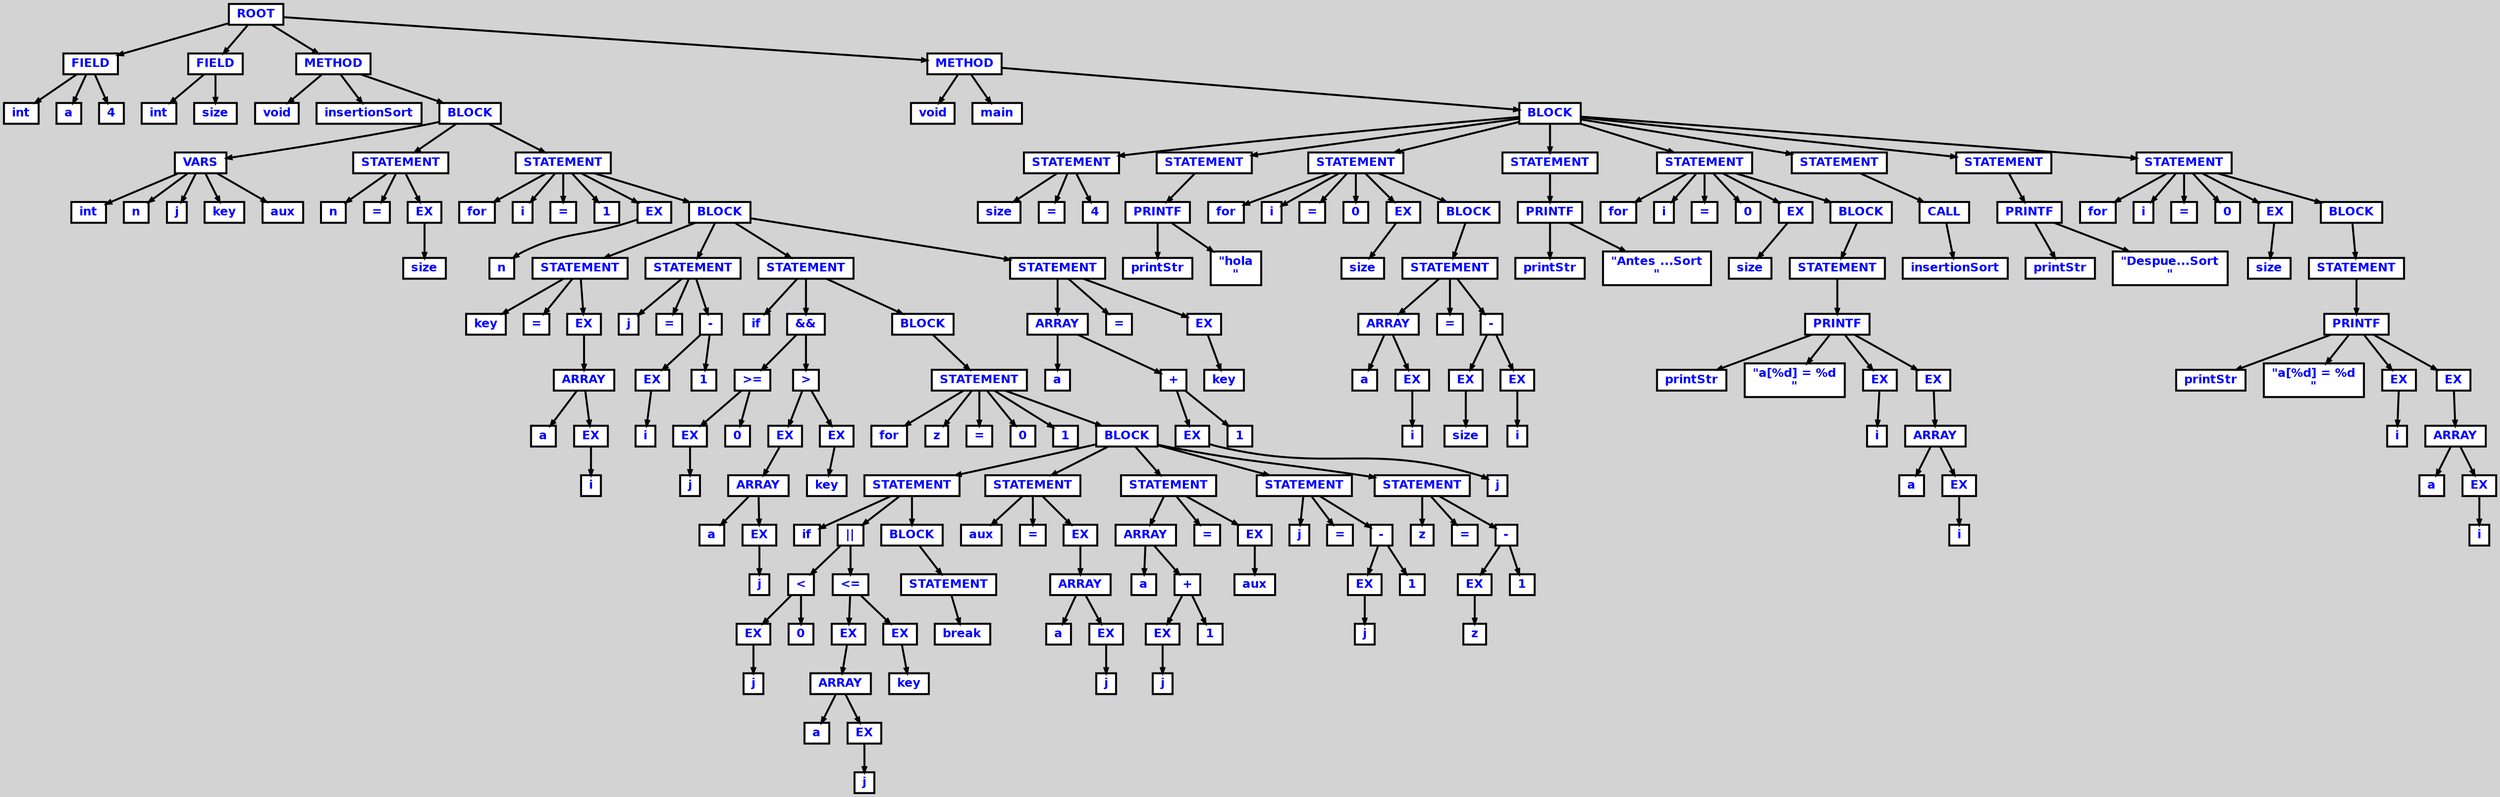 digraph {

	ordering=out;
	ranksep=.4;
	bgcolor="lightgrey"; node [shape=box, fixedsize=false, fontsize=12, fontname="Helvetica-bold", fontcolor="blue"
		width=.25, height=.25, color="black", fillcolor="white", style="filled, solid, bold"];
	edge [arrowsize=.5, color="black", style="bold"]

  n0 [label="ROOT"];
  n1 [label="FIELD"];
  n1 [label="FIELD"];
  n2 [label="int"];
  n3 [label="a"];
  n4 [label="4"];
  n5 [label="FIELD"];
  n5 [label="FIELD"];
  n6 [label="int"];
  n7 [label="size"];
  n8 [label="METHOD"];
  n8 [label="METHOD"];
  n9 [label="void"];
  n10 [label="insertionSort"];
  n11 [label="BLOCK"];
  n11 [label="BLOCK"];
  n12 [label="VARS"];
  n12 [label="VARS"];
  n13 [label="int"];
  n14 [label="n"];
  n15 [label="j"];
  n16 [label="key"];
  n17 [label="aux"];
  n18 [label="STATEMENT"];
  n18 [label="STATEMENT"];
  n19 [label="n"];
  n20 [label="="];
  n21 [label="EX"];
  n21 [label="EX"];
  n22 [label="size"];
  n23 [label="STATEMENT"];
  n23 [label="STATEMENT"];
  n24 [label="for"];
  n25 [label="i"];
  n26 [label="="];
  n27 [label="1"];
  n28 [label="EX"];
  n28 [label="EX"];
  n29 [label="n"];
  n30 [label="BLOCK"];
  n30 [label="BLOCK"];
  n31 [label="STATEMENT"];
  n31 [label="STATEMENT"];
  n32 [label="key"];
  n33 [label="="];
  n34 [label="EX"];
  n34 [label="EX"];
  n35 [label="ARRAY"];
  n35 [label="ARRAY"];
  n36 [label="a"];
  n37 [label="EX"];
  n37 [label="EX"];
  n38 [label="i"];
  n39 [label="STATEMENT"];
  n39 [label="STATEMENT"];
  n40 [label="j"];
  n41 [label="="];
  n42 [label="-"];
  n42 [label="-"];
  n43 [label="EX"];
  n43 [label="EX"];
  n44 [label="i"];
  n45 [label="1"];
  n46 [label="STATEMENT"];
  n46 [label="STATEMENT"];
  n47 [label="if"];
  n48 [label="&&"];
  n48 [label="&&"];
  n49 [label=">="];
  n49 [label=">="];
  n50 [label="EX"];
  n50 [label="EX"];
  n51 [label="j"];
  n52 [label="0"];
  n53 [label=">"];
  n53 [label=">"];
  n54 [label="EX"];
  n54 [label="EX"];
  n55 [label="ARRAY"];
  n55 [label="ARRAY"];
  n56 [label="a"];
  n57 [label="EX"];
  n57 [label="EX"];
  n58 [label="j"];
  n59 [label="EX"];
  n59 [label="EX"];
  n60 [label="key"];
  n61 [label="BLOCK"];
  n61 [label="BLOCK"];
  n62 [label="STATEMENT"];
  n62 [label="STATEMENT"];
  n63 [label="for"];
  n64 [label="z"];
  n65 [label="="];
  n66 [label="0"];
  n67 [label="1"];
  n68 [label="BLOCK"];
  n68 [label="BLOCK"];
  n69 [label="STATEMENT"];
  n69 [label="STATEMENT"];
  n70 [label="if"];
  n71 [label="||"];
  n71 [label="||"];
  n72 [label="<"];
  n72 [label="<"];
  n73 [label="EX"];
  n73 [label="EX"];
  n74 [label="j"];
  n75 [label="0"];
  n76 [label="<="];
  n76 [label="<="];
  n77 [label="EX"];
  n77 [label="EX"];
  n78 [label="ARRAY"];
  n78 [label="ARRAY"];
  n79 [label="a"];
  n80 [label="EX"];
  n80 [label="EX"];
  n81 [label="j"];
  n82 [label="EX"];
  n82 [label="EX"];
  n83 [label="key"];
  n84 [label="BLOCK"];
  n84 [label="BLOCK"];
  n85 [label="STATEMENT"];
  n85 [label="STATEMENT"];
  n86 [label="break"];
  n87 [label="STATEMENT"];
  n87 [label="STATEMENT"];
  n88 [label="aux"];
  n89 [label="="];
  n90 [label="EX"];
  n90 [label="EX"];
  n91 [label="ARRAY"];
  n91 [label="ARRAY"];
  n92 [label="a"];
  n93 [label="EX"];
  n93 [label="EX"];
  n94 [label="j"];
  n95 [label="STATEMENT"];
  n95 [label="STATEMENT"];
  n96 [label="ARRAY"];
  n96 [label="ARRAY"];
  n97 [label="a"];
  n98 [label="+"];
  n98 [label="+"];
  n99 [label="EX"];
  n99 [label="EX"];
  n100 [label="j"];
  n101 [label="1"];
  n102 [label="="];
  n103 [label="EX"];
  n103 [label="EX"];
  n104 [label="aux"];
  n105 [label="STATEMENT"];
  n105 [label="STATEMENT"];
  n106 [label="j"];
  n107 [label="="];
  n108 [label="-"];
  n108 [label="-"];
  n109 [label="EX"];
  n109 [label="EX"];
  n110 [label="j"];
  n111 [label="1"];
  n112 [label="STATEMENT"];
  n112 [label="STATEMENT"];
  n113 [label="z"];
  n114 [label="="];
  n115 [label="-"];
  n115 [label="-"];
  n116 [label="EX"];
  n116 [label="EX"];
  n117 [label="z"];
  n118 [label="1"];
  n119 [label="STATEMENT"];
  n119 [label="STATEMENT"];
  n120 [label="ARRAY"];
  n120 [label="ARRAY"];
  n121 [label="a"];
  n122 [label="+"];
  n122 [label="+"];
  n123 [label="EX"];
  n123 [label="EX"];
  n124 [label="j"];
  n125 [label="1"];
  n126 [label="="];
  n127 [label="EX"];
  n127 [label="EX"];
  n128 [label="key"];
  n129 [label="METHOD"];
  n129 [label="METHOD"];
  n130 [label="void"];
  n131 [label="main"];
  n132 [label="BLOCK"];
  n132 [label="BLOCK"];
  n133 [label="STATEMENT"];
  n133 [label="STATEMENT"];
  n134 [label="size"];
  n135 [label="="];
  n136 [label="4"];
  n137 [label="STATEMENT"];
  n137 [label="STATEMENT"];
  n138 [label="PRINTF"];
  n138 [label="PRINTF"];
  n139 [label="printStr"];
  n140 [label="\"hola\n\""];
  n141 [label="STATEMENT"];
  n141 [label="STATEMENT"];
  n142 [label="for"];
  n143 [label="i"];
  n144 [label="="];
  n145 [label="0"];
  n146 [label="EX"];
  n146 [label="EX"];
  n147 [label="size"];
  n148 [label="BLOCK"];
  n148 [label="BLOCK"];
  n149 [label="STATEMENT"];
  n149 [label="STATEMENT"];
  n150 [label="ARRAY"];
  n150 [label="ARRAY"];
  n151 [label="a"];
  n152 [label="EX"];
  n152 [label="EX"];
  n153 [label="i"];
  n154 [label="="];
  n155 [label="-"];
  n155 [label="-"];
  n156 [label="EX"];
  n156 [label="EX"];
  n157 [label="size"];
  n158 [label="EX"];
  n158 [label="EX"];
  n159 [label="i"];
  n160 [label="STATEMENT"];
  n160 [label="STATEMENT"];
  n161 [label="PRINTF"];
  n161 [label="PRINTF"];
  n162 [label="printStr"];
  n163 [label="\"Antes ...Sort\n\""];
  n164 [label="STATEMENT"];
  n164 [label="STATEMENT"];
  n165 [label="for"];
  n166 [label="i"];
  n167 [label="="];
  n168 [label="0"];
  n169 [label="EX"];
  n169 [label="EX"];
  n170 [label="size"];
  n171 [label="BLOCK"];
  n171 [label="BLOCK"];
  n172 [label="STATEMENT"];
  n172 [label="STATEMENT"];
  n173 [label="PRINTF"];
  n173 [label="PRINTF"];
  n174 [label="printStr"];
  n175 [label="\"a[%d] = %d\n\""];
  n176 [label="EX"];
  n176 [label="EX"];
  n177 [label="i"];
  n178 [label="EX"];
  n178 [label="EX"];
  n179 [label="ARRAY"];
  n179 [label="ARRAY"];
  n180 [label="a"];
  n181 [label="EX"];
  n181 [label="EX"];
  n182 [label="i"];
  n183 [label="STATEMENT"];
  n183 [label="STATEMENT"];
  n184 [label="CALL"];
  n184 [label="CALL"];
  n185 [label="insertionSort"];
  n186 [label="STATEMENT"];
  n186 [label="STATEMENT"];
  n187 [label="PRINTF"];
  n187 [label="PRINTF"];
  n188 [label="printStr"];
  n189 [label="\"Despue...Sort\n\""];
  n190 [label="STATEMENT"];
  n190 [label="STATEMENT"];
  n191 [label="for"];
  n192 [label="i"];
  n193 [label="="];
  n194 [label="0"];
  n195 [label="EX"];
  n195 [label="EX"];
  n196 [label="size"];
  n197 [label="BLOCK"];
  n197 [label="BLOCK"];
  n198 [label="STATEMENT"];
  n198 [label="STATEMENT"];
  n199 [label="PRINTF"];
  n199 [label="PRINTF"];
  n200 [label="printStr"];
  n201 [label="\"a[%d] = %d\n\""];
  n202 [label="EX"];
  n202 [label="EX"];
  n203 [label="i"];
  n204 [label="EX"];
  n204 [label="EX"];
  n205 [label="ARRAY"];
  n205 [label="ARRAY"];
  n206 [label="a"];
  n207 [label="EX"];
  n207 [label="EX"];
  n208 [label="i"];

  n0 -> n1 // "ROOT" -> "FIELD"
  n1 -> n2 // "FIELD" -> "int"
  n1 -> n3 // "FIELD" -> "a"
  n1 -> n4 // "FIELD" -> "4"
  n0 -> n5 // "ROOT" -> "FIELD"
  n5 -> n6 // "FIELD" -> "int"
  n5 -> n7 // "FIELD" -> "size"
  n0 -> n8 // "ROOT" -> "METHOD"
  n8 -> n9 // "METHOD" -> "void"
  n8 -> n10 // "METHOD" -> "insertionSort"
  n8 -> n11 // "METHOD" -> "BLOCK"
  n11 -> n12 // "BLOCK" -> "VARS"
  n12 -> n13 // "VARS" -> "int"
  n12 -> n14 // "VARS" -> "n"
  n12 -> n15 // "VARS" -> "j"
  n12 -> n16 // "VARS" -> "key"
  n12 -> n17 // "VARS" -> "aux"
  n11 -> n18 // "BLOCK" -> "STATEMENT"
  n18 -> n19 // "STATEMENT" -> "n"
  n18 -> n20 // "STATEMENT" -> "="
  n18 -> n21 // "STATEMENT" -> "EX"
  n21 -> n22 // "EX" -> "size"
  n11 -> n23 // "BLOCK" -> "STATEMENT"
  n23 -> n24 // "STATEMENT" -> "for"
  n23 -> n25 // "STATEMENT" -> "i"
  n23 -> n26 // "STATEMENT" -> "="
  n23 -> n27 // "STATEMENT" -> "1"
  n23 -> n28 // "STATEMENT" -> "EX"
  n28 -> n29 // "EX" -> "n"
  n23 -> n30 // "STATEMENT" -> "BLOCK"
  n30 -> n31 // "BLOCK" -> "STATEMENT"
  n31 -> n32 // "STATEMENT" -> "key"
  n31 -> n33 // "STATEMENT" -> "="
  n31 -> n34 // "STATEMENT" -> "EX"
  n34 -> n35 // "EX" -> "ARRAY"
  n35 -> n36 // "ARRAY" -> "a"
  n35 -> n37 // "ARRAY" -> "EX"
  n37 -> n38 // "EX" -> "i"
  n30 -> n39 // "BLOCK" -> "STATEMENT"
  n39 -> n40 // "STATEMENT" -> "j"
  n39 -> n41 // "STATEMENT" -> "="
  n39 -> n42 // "STATEMENT" -> "-"
  n42 -> n43 // "-" -> "EX"
  n43 -> n44 // "EX" -> "i"
  n42 -> n45 // "-" -> "1"
  n30 -> n46 // "BLOCK" -> "STATEMENT"
  n46 -> n47 // "STATEMENT" -> "if"
  n46 -> n48 // "STATEMENT" -> "&&"
  n48 -> n49 // "&&" -> ">="
  n49 -> n50 // ">=" -> "EX"
  n50 -> n51 // "EX" -> "j"
  n49 -> n52 // ">=" -> "0"
  n48 -> n53 // "&&" -> ">"
  n53 -> n54 // ">" -> "EX"
  n54 -> n55 // "EX" -> "ARRAY"
  n55 -> n56 // "ARRAY" -> "a"
  n55 -> n57 // "ARRAY" -> "EX"
  n57 -> n58 // "EX" -> "j"
  n53 -> n59 // ">" -> "EX"
  n59 -> n60 // "EX" -> "key"
  n46 -> n61 // "STATEMENT" -> "BLOCK"
  n61 -> n62 // "BLOCK" -> "STATEMENT"
  n62 -> n63 // "STATEMENT" -> "for"
  n62 -> n64 // "STATEMENT" -> "z"
  n62 -> n65 // "STATEMENT" -> "="
  n62 -> n66 // "STATEMENT" -> "0"
  n62 -> n67 // "STATEMENT" -> "1"
  n62 -> n68 // "STATEMENT" -> "BLOCK"
  n68 -> n69 // "BLOCK" -> "STATEMENT"
  n69 -> n70 // "STATEMENT" -> "if"
  n69 -> n71 // "STATEMENT" -> "||"
  n71 -> n72 // "||" -> "<"
  n72 -> n73 // "<" -> "EX"
  n73 -> n74 // "EX" -> "j"
  n72 -> n75 // "<" -> "0"
  n71 -> n76 // "||" -> "<="
  n76 -> n77 // "<=" -> "EX"
  n77 -> n78 // "EX" -> "ARRAY"
  n78 -> n79 // "ARRAY" -> "a"
  n78 -> n80 // "ARRAY" -> "EX"
  n80 -> n81 // "EX" -> "j"
  n76 -> n82 // "<=" -> "EX"
  n82 -> n83 // "EX" -> "key"
  n69 -> n84 // "STATEMENT" -> "BLOCK"
  n84 -> n85 // "BLOCK" -> "STATEMENT"
  n85 -> n86 // "STATEMENT" -> "break"
  n68 -> n87 // "BLOCK" -> "STATEMENT"
  n87 -> n88 // "STATEMENT" -> "aux"
  n87 -> n89 // "STATEMENT" -> "="
  n87 -> n90 // "STATEMENT" -> "EX"
  n90 -> n91 // "EX" -> "ARRAY"
  n91 -> n92 // "ARRAY" -> "a"
  n91 -> n93 // "ARRAY" -> "EX"
  n93 -> n94 // "EX" -> "j"
  n68 -> n95 // "BLOCK" -> "STATEMENT"
  n95 -> n96 // "STATEMENT" -> "ARRAY"
  n96 -> n97 // "ARRAY" -> "a"
  n96 -> n98 // "ARRAY" -> "+"
  n98 -> n99 // "+" -> "EX"
  n99 -> n100 // "EX" -> "j"
  n98 -> n101 // "+" -> "1"
  n95 -> n102 // "STATEMENT" -> "="
  n95 -> n103 // "STATEMENT" -> "EX"
  n103 -> n104 // "EX" -> "aux"
  n68 -> n105 // "BLOCK" -> "STATEMENT"
  n105 -> n106 // "STATEMENT" -> "j"
  n105 -> n107 // "STATEMENT" -> "="
  n105 -> n108 // "STATEMENT" -> "-"
  n108 -> n109 // "-" -> "EX"
  n109 -> n110 // "EX" -> "j"
  n108 -> n111 // "-" -> "1"
  n68 -> n112 // "BLOCK" -> "STATEMENT"
  n112 -> n113 // "STATEMENT" -> "z"
  n112 -> n114 // "STATEMENT" -> "="
  n112 -> n115 // "STATEMENT" -> "-"
  n115 -> n116 // "-" -> "EX"
  n116 -> n117 // "EX" -> "z"
  n115 -> n118 // "-" -> "1"
  n30 -> n119 // "BLOCK" -> "STATEMENT"
  n119 -> n120 // "STATEMENT" -> "ARRAY"
  n120 -> n121 // "ARRAY" -> "a"
  n120 -> n122 // "ARRAY" -> "+"
  n122 -> n123 // "+" -> "EX"
  n123 -> n124 // "EX" -> "j"
  n122 -> n125 // "+" -> "1"
  n119 -> n126 // "STATEMENT" -> "="
  n119 -> n127 // "STATEMENT" -> "EX"
  n127 -> n128 // "EX" -> "key"
  n0 -> n129 // "ROOT" -> "METHOD"
  n129 -> n130 // "METHOD" -> "void"
  n129 -> n131 // "METHOD" -> "main"
  n129 -> n132 // "METHOD" -> "BLOCK"
  n132 -> n133 // "BLOCK" -> "STATEMENT"
  n133 -> n134 // "STATEMENT" -> "size"
  n133 -> n135 // "STATEMENT" -> "="
  n133 -> n136 // "STATEMENT" -> "4"
  n132 -> n137 // "BLOCK" -> "STATEMENT"
  n137 -> n138 // "STATEMENT" -> "PRINTF"
  n138 -> n139 // "PRINTF" -> "printStr"
  n138 -> n140 // "PRINTF" -> "\"hola\n\""
  n132 -> n141 // "BLOCK" -> "STATEMENT"
  n141 -> n142 // "STATEMENT" -> "for"
  n141 -> n143 // "STATEMENT" -> "i"
  n141 -> n144 // "STATEMENT" -> "="
  n141 -> n145 // "STATEMENT" -> "0"
  n141 -> n146 // "STATEMENT" -> "EX"
  n146 -> n147 // "EX" -> "size"
  n141 -> n148 // "STATEMENT" -> "BLOCK"
  n148 -> n149 // "BLOCK" -> "STATEMENT"
  n149 -> n150 // "STATEMENT" -> "ARRAY"
  n150 -> n151 // "ARRAY" -> "a"
  n150 -> n152 // "ARRAY" -> "EX"
  n152 -> n153 // "EX" -> "i"
  n149 -> n154 // "STATEMENT" -> "="
  n149 -> n155 // "STATEMENT" -> "-"
  n155 -> n156 // "-" -> "EX"
  n156 -> n157 // "EX" -> "size"
  n155 -> n158 // "-" -> "EX"
  n158 -> n159 // "EX" -> "i"
  n132 -> n160 // "BLOCK" -> "STATEMENT"
  n160 -> n161 // "STATEMENT" -> "PRINTF"
  n161 -> n162 // "PRINTF" -> "printStr"
  n161 -> n163 // "PRINTF" -> "\"Antes ...Sort\n\""
  n132 -> n164 // "BLOCK" -> "STATEMENT"
  n164 -> n165 // "STATEMENT" -> "for"
  n164 -> n166 // "STATEMENT" -> "i"
  n164 -> n167 // "STATEMENT" -> "="
  n164 -> n168 // "STATEMENT" -> "0"
  n164 -> n169 // "STATEMENT" -> "EX"
  n169 -> n170 // "EX" -> "size"
  n164 -> n171 // "STATEMENT" -> "BLOCK"
  n171 -> n172 // "BLOCK" -> "STATEMENT"
  n172 -> n173 // "STATEMENT" -> "PRINTF"
  n173 -> n174 // "PRINTF" -> "printStr"
  n173 -> n175 // "PRINTF" -> "\"a[%d] = %d\n\""
  n173 -> n176 // "PRINTF" -> "EX"
  n176 -> n177 // "EX" -> "i"
  n173 -> n178 // "PRINTF" -> "EX"
  n178 -> n179 // "EX" -> "ARRAY"
  n179 -> n180 // "ARRAY" -> "a"
  n179 -> n181 // "ARRAY" -> "EX"
  n181 -> n182 // "EX" -> "i"
  n132 -> n183 // "BLOCK" -> "STATEMENT"
  n183 -> n184 // "STATEMENT" -> "CALL"
  n184 -> n185 // "CALL" -> "insertionSort"
  n132 -> n186 // "BLOCK" -> "STATEMENT"
  n186 -> n187 // "STATEMENT" -> "PRINTF"
  n187 -> n188 // "PRINTF" -> "printStr"
  n187 -> n189 // "PRINTF" -> "\"Despue...Sort\n\""
  n132 -> n190 // "BLOCK" -> "STATEMENT"
  n190 -> n191 // "STATEMENT" -> "for"
  n190 -> n192 // "STATEMENT" -> "i"
  n190 -> n193 // "STATEMENT" -> "="
  n190 -> n194 // "STATEMENT" -> "0"
  n190 -> n195 // "STATEMENT" -> "EX"
  n195 -> n196 // "EX" -> "size"
  n190 -> n197 // "STATEMENT" -> "BLOCK"
  n197 -> n198 // "BLOCK" -> "STATEMENT"
  n198 -> n199 // "STATEMENT" -> "PRINTF"
  n199 -> n200 // "PRINTF" -> "printStr"
  n199 -> n201 // "PRINTF" -> "\"a[%d] = %d\n\""
  n199 -> n202 // "PRINTF" -> "EX"
  n202 -> n203 // "EX" -> "i"
  n199 -> n204 // "PRINTF" -> "EX"
  n204 -> n205 // "EX" -> "ARRAY"
  n205 -> n206 // "ARRAY" -> "a"
  n205 -> n207 // "ARRAY" -> "EX"
  n207 -> n208 // "EX" -> "i"

}

